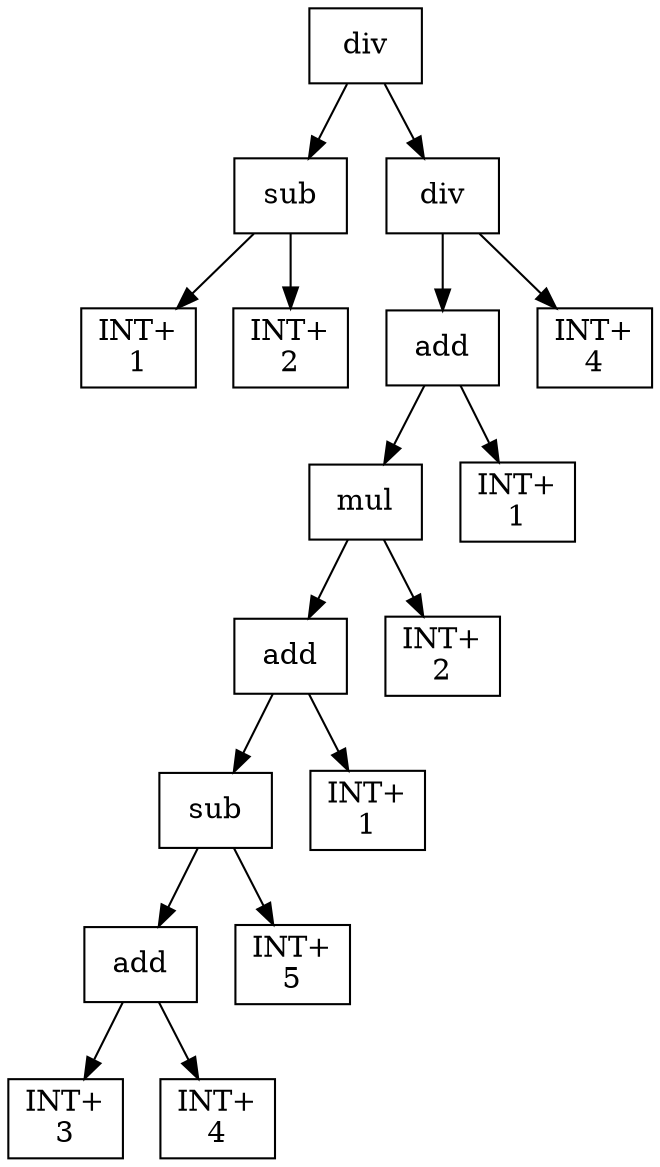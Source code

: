 digraph expr {
  node [shape=box];
  n1 [label="div"];
  n2 [label="sub"];
  n3 [label="INT+\n1"];
  n4 [label="INT+\n2"];
  n2 -> n3;
  n2 -> n4;
  n5 [label="div"];
  n6 [label="add"];
  n7 [label="mul"];
  n8 [label="add"];
  n9 [label="sub"];
  n10 [label="add"];
  n11 [label="INT+\n3"];
  n12 [label="INT+\n4"];
  n10 -> n11;
  n10 -> n12;
  n13 [label="INT+\n5"];
  n9 -> n10;
  n9 -> n13;
  n14 [label="INT+\n1"];
  n8 -> n9;
  n8 -> n14;
  n15 [label="INT+\n2"];
  n7 -> n8;
  n7 -> n15;
  n16 [label="INT+\n1"];
  n6 -> n7;
  n6 -> n16;
  n17 [label="INT+\n4"];
  n5 -> n6;
  n5 -> n17;
  n1 -> n2;
  n1 -> n5;
}